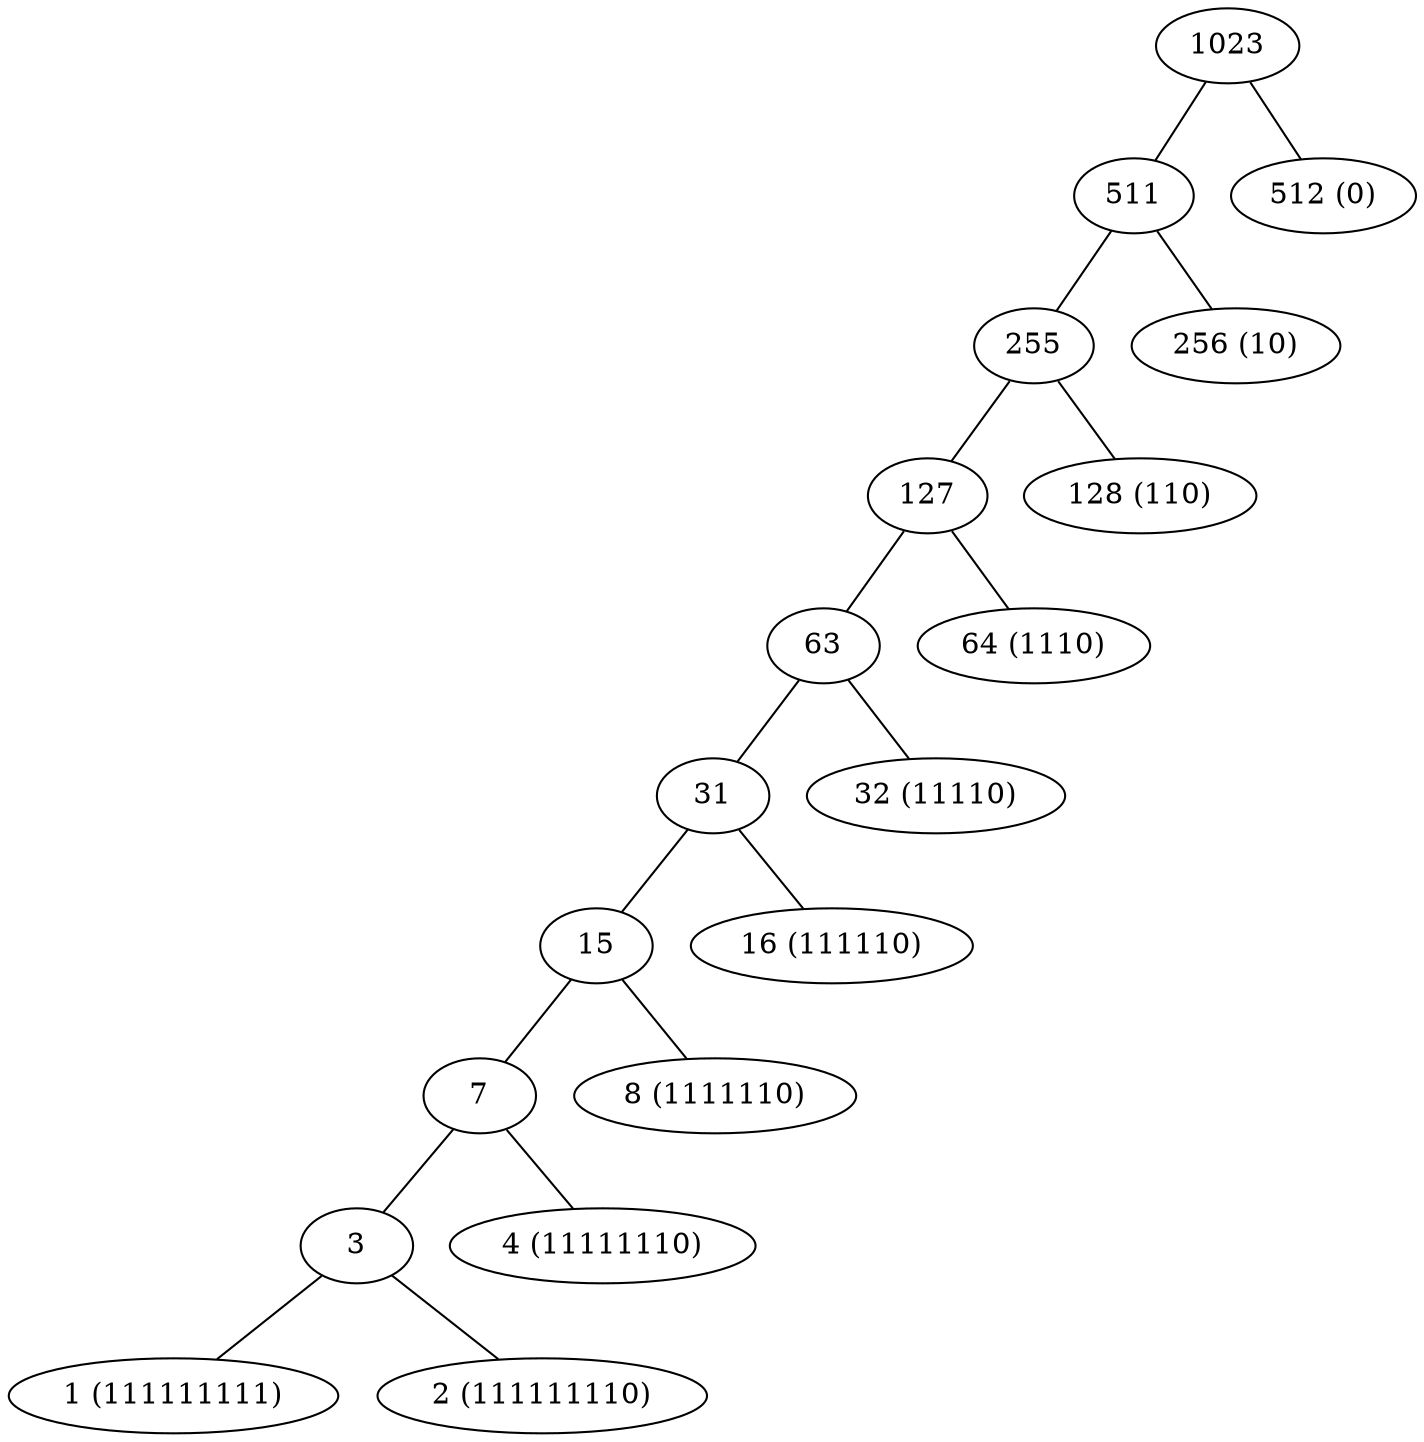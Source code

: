 digraph huffman {
        graph [rankdir=BT]
        edge [dir="none"] 
        1 [label="1 (111111111)"]
        2 [label="2 (111111110)"]
        3
        4 [label="4 (11111110)"]
        7
        8 [label="8 (1111110)"]
        15
        16 [label="16 (111110)"]
        31
        32 [label="32 (11110)"]
        63
        64 [label="64 (1110)"]
        127
        128 [label="128 (110)"]
        255
        256 [label="256 (10)"]
        511
        512 [label="512 (0)"]
        1023
        1 -> 3 -> 7 -> 15 -> 31 -> 63 -> 127 -> 255 -> 511 -> 1023
        2 -> 3
        4 -> 7
        8 -> 15
        16 -> 31
        32 -> 63
        64 -> 127
        128 -> 255
        256 -> 511
        512 -> 1023
}
